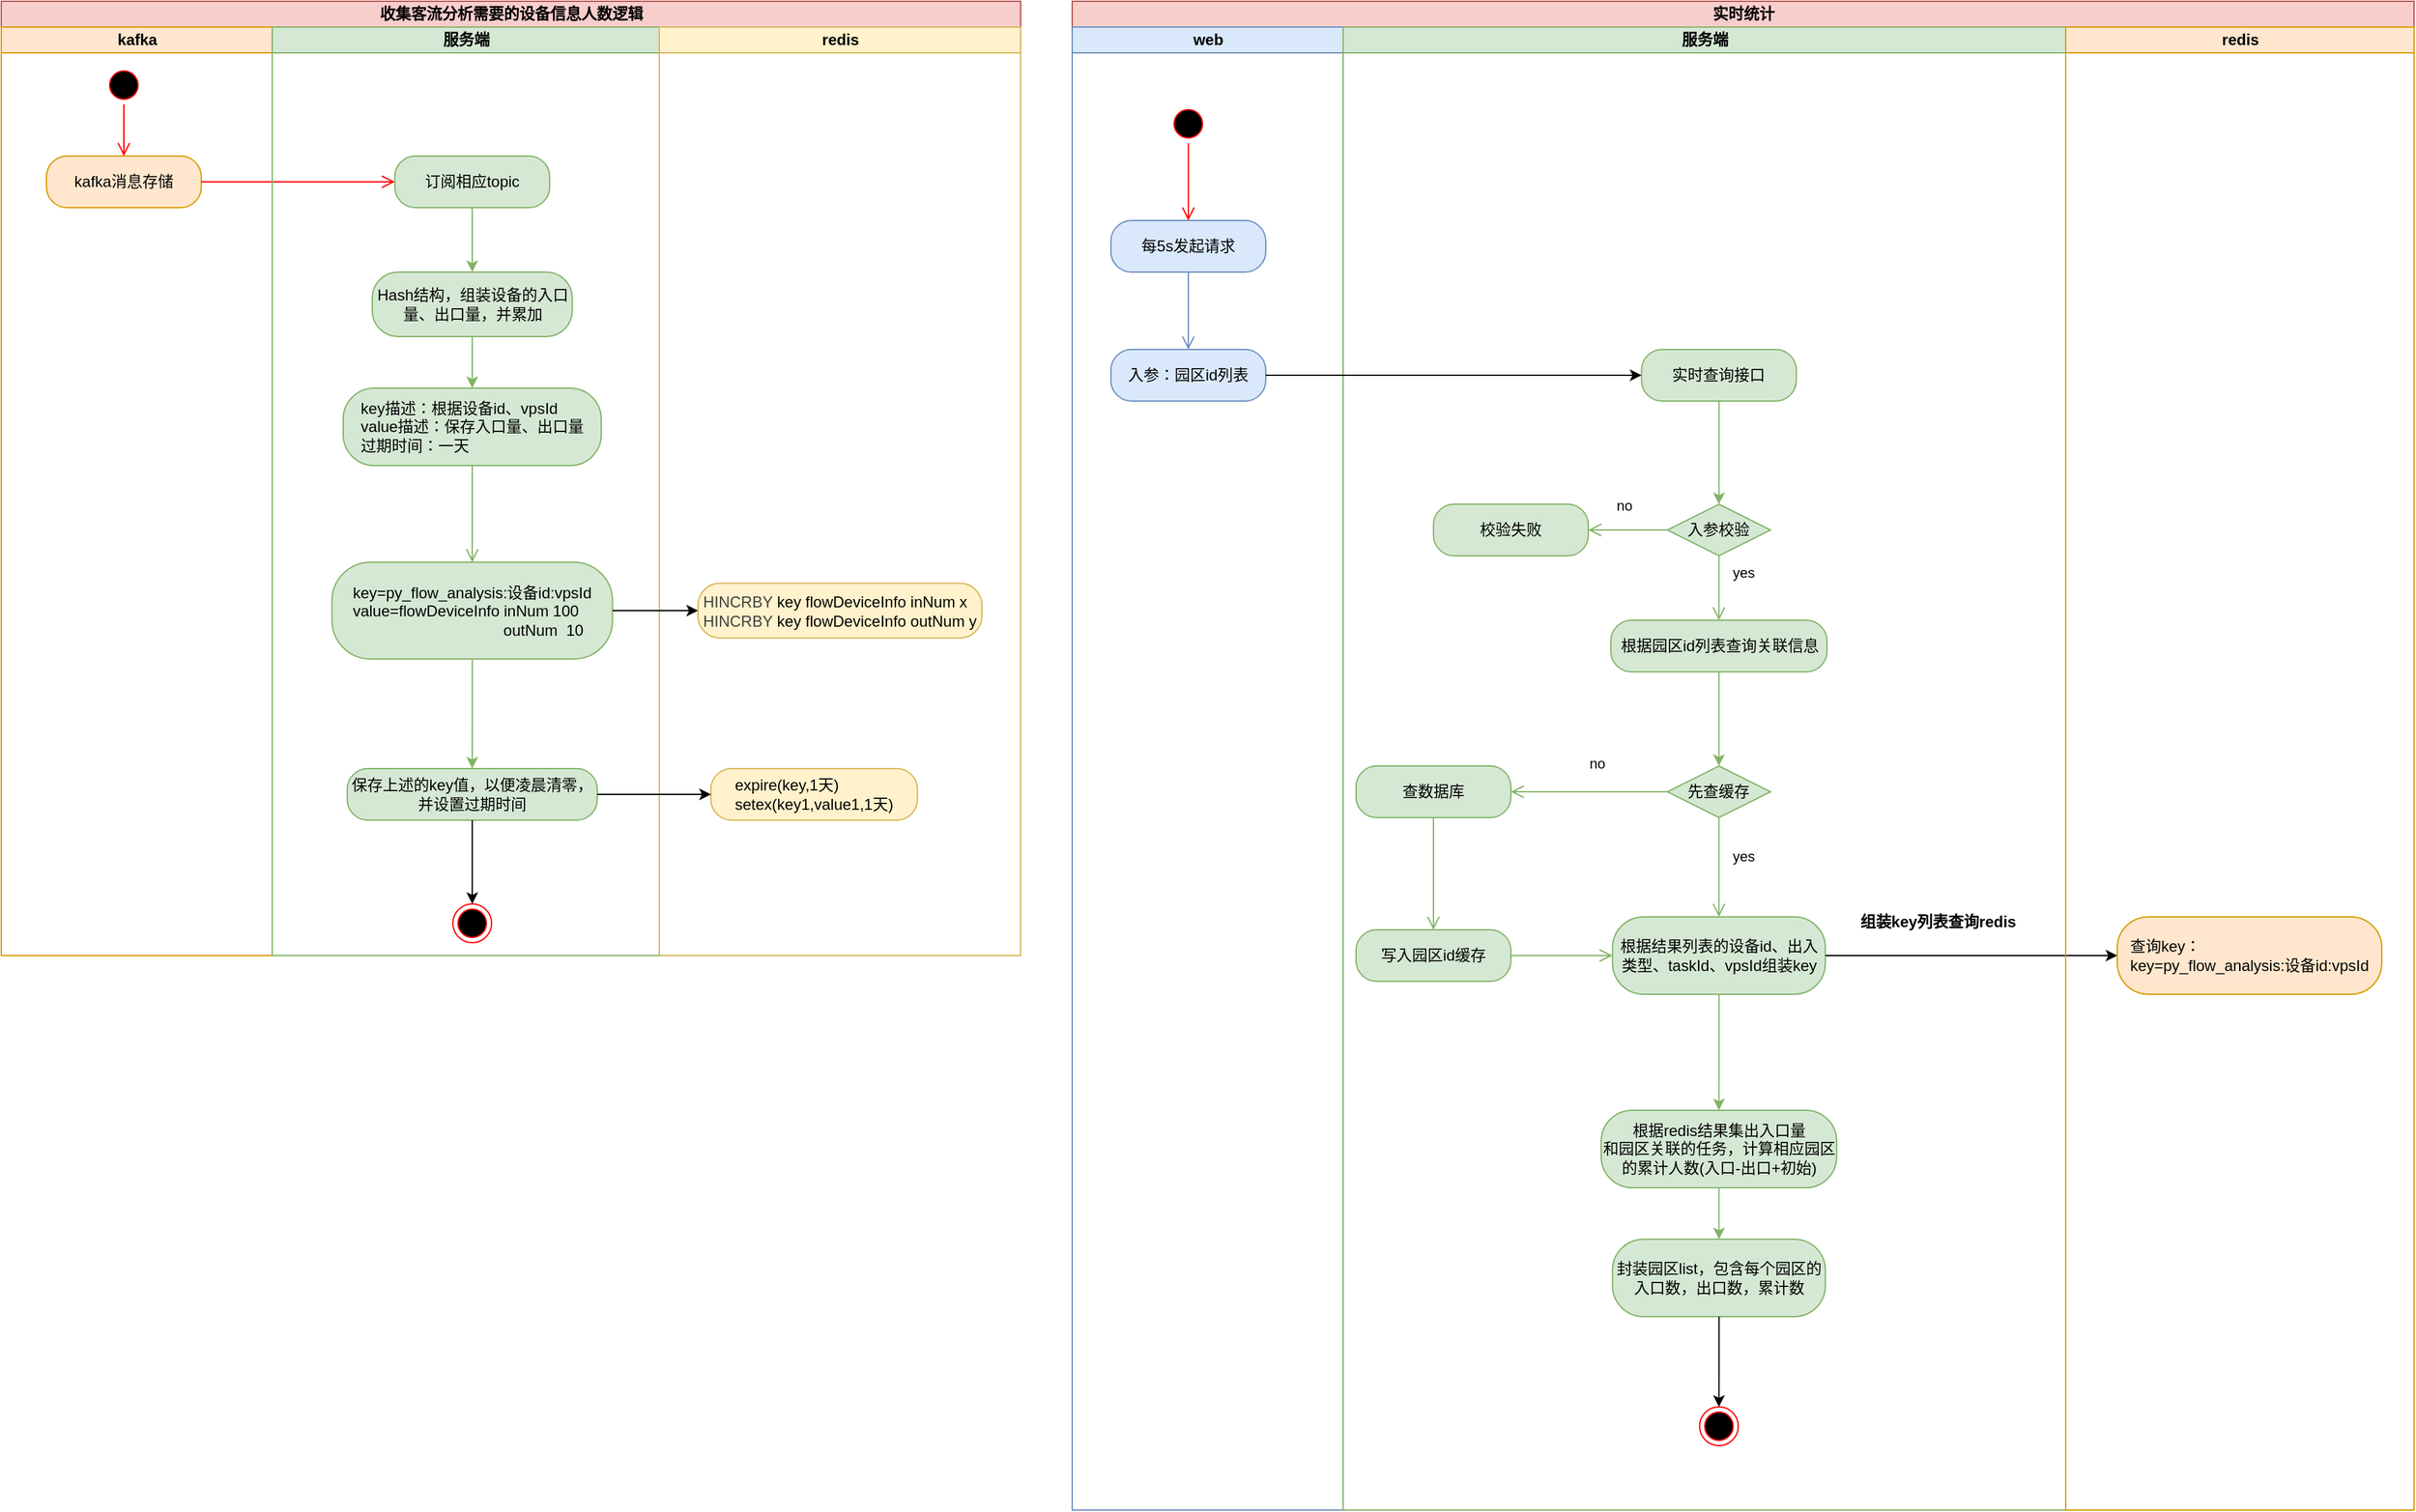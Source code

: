 <mxfile version="14.6.1" type="github">
  <diagram id="qJl6L_b8eQOdMOk2-5cf" name="Page-1">
    <mxGraphModel dx="2692" dy="547" grid="1" gridSize="10" guides="1" tooltips="1" connect="1" arrows="1" fold="1" page="1" pageScale="1" pageWidth="827" pageHeight="1169" math="0" shadow="0">
      <root>
        <mxCell id="0" />
        <mxCell id="1" parent="0" />
        <mxCell id="-hgWHhxbQMnMu8cg0Kyq-1" value="实时统计" style="swimlane;html=1;childLayout=stackLayout;resizeParent=1;resizeParentMax=0;startSize=20;fillColor=#f8cecc;strokeColor=#b85450;" parent="1" vertex="1">
          <mxGeometry x="-170" y="40" width="1040" height="1170" as="geometry" />
        </mxCell>
        <mxCell id="-hgWHhxbQMnMu8cg0Kyq-2" value="web" style="swimlane;html=1;startSize=20;fillColor=#dae8fc;strokeColor=#6c8ebf;" parent="-hgWHhxbQMnMu8cg0Kyq-1" vertex="1">
          <mxGeometry y="20" width="210" height="1150" as="geometry" />
        </mxCell>
        <mxCell id="-hgWHhxbQMnMu8cg0Kyq-5" value="" style="ellipse;html=1;shape=startState;fillColor=#000000;strokeColor=#ff0000;" parent="-hgWHhxbQMnMu8cg0Kyq-2" vertex="1">
          <mxGeometry x="75" y="60" width="30" height="30" as="geometry" />
        </mxCell>
        <mxCell id="-hgWHhxbQMnMu8cg0Kyq-6" value="" style="edgeStyle=orthogonalEdgeStyle;html=1;verticalAlign=bottom;endArrow=open;endSize=8;strokeColor=#ff0000;" parent="-hgWHhxbQMnMu8cg0Kyq-2" source="-hgWHhxbQMnMu8cg0Kyq-5" edge="1">
          <mxGeometry relative="1" as="geometry">
            <mxPoint x="90" y="150" as="targetPoint" />
          </mxGeometry>
        </mxCell>
        <mxCell id="-hgWHhxbQMnMu8cg0Kyq-8" value="每5s发起请求" style="rounded=1;whiteSpace=wrap;html=1;arcSize=40;fillColor=#dae8fc;strokeColor=#6c8ebf;" parent="-hgWHhxbQMnMu8cg0Kyq-2" vertex="1">
          <mxGeometry x="30" y="150" width="120" height="40" as="geometry" />
        </mxCell>
        <mxCell id="-hgWHhxbQMnMu8cg0Kyq-10" value="入参：园区id列表" style="rounded=1;whiteSpace=wrap;html=1;arcSize=40;fillColor=#dae8fc;strokeColor=#6c8ebf;" parent="-hgWHhxbQMnMu8cg0Kyq-2" vertex="1">
          <mxGeometry x="30.0" y="250.0" width="120" height="40" as="geometry" />
        </mxCell>
        <mxCell id="-hgWHhxbQMnMu8cg0Kyq-9" value="" style="edgeStyle=orthogonalEdgeStyle;html=1;verticalAlign=bottom;endArrow=open;endSize=8;strokeColor=#6c8ebf;fillColor=#dae8fc;" parent="-hgWHhxbQMnMu8cg0Kyq-2" source="-hgWHhxbQMnMu8cg0Kyq-8" target="-hgWHhxbQMnMu8cg0Kyq-10" edge="1">
          <mxGeometry relative="1" as="geometry">
            <mxPoint x="70" y="270" as="targetPoint" />
          </mxGeometry>
        </mxCell>
        <mxCell id="-hgWHhxbQMnMu8cg0Kyq-3" value="服务端" style="swimlane;html=1;startSize=20;fillColor=#d5e8d4;strokeColor=#82b366;" parent="-hgWHhxbQMnMu8cg0Kyq-1" vertex="1">
          <mxGeometry x="210" y="20" width="560" height="1150" as="geometry" />
        </mxCell>
        <mxCell id="-hgWHhxbQMnMu8cg0Kyq-21" value="实时查询接口" style="rounded=1;whiteSpace=wrap;html=1;arcSize=40;fillColor=#d5e8d4;strokeColor=#82b366;" parent="-hgWHhxbQMnMu8cg0Kyq-3" vertex="1">
          <mxGeometry x="231.25" y="250.0" width="120" height="40" as="geometry" />
        </mxCell>
        <mxCell id="-hgWHhxbQMnMu8cg0Kyq-27" value="入参校验" style="rhombus;whiteSpace=wrap;html=1;fillColor=#d5e8d4;strokeColor=#82b366;" parent="-hgWHhxbQMnMu8cg0Kyq-3" vertex="1">
          <mxGeometry x="251.25" y="370" width="80" height="40" as="geometry" />
        </mxCell>
        <mxCell id="-hgWHhxbQMnMu8cg0Kyq-28" value="no" style="edgeStyle=orthogonalEdgeStyle;html=1;align=left;verticalAlign=bottom;endArrow=open;endSize=8;strokeColor=#82b366;fillColor=#d5e8d4;entryX=1;entryY=0.5;entryDx=0;entryDy=0;" parent="-hgWHhxbQMnMu8cg0Kyq-3" source="-hgWHhxbQMnMu8cg0Kyq-27" edge="1" target="-hgWHhxbQMnMu8cg0Kyq-30">
          <mxGeometry x="0.347" y="-10" relative="1" as="geometry">
            <mxPoint x="391.25" y="390" as="targetPoint" />
            <mxPoint as="offset" />
          </mxGeometry>
        </mxCell>
        <mxCell id="-hgWHhxbQMnMu8cg0Kyq-29" value="yes" style="edgeStyle=orthogonalEdgeStyle;html=1;align=left;verticalAlign=top;endArrow=open;endSize=8;strokeColor=#82b366;fillColor=#d5e8d4;entryX=0.5;entryY=0;entryDx=0;entryDy=0;" parent="-hgWHhxbQMnMu8cg0Kyq-3" source="-hgWHhxbQMnMu8cg0Kyq-27" target="-hgWHhxbQMnMu8cg0Kyq-32" edge="1">
          <mxGeometry x="-1" y="9" relative="1" as="geometry">
            <mxPoint x="291.25" y="470" as="targetPoint" />
            <mxPoint as="offset" />
          </mxGeometry>
        </mxCell>
        <mxCell id="-hgWHhxbQMnMu8cg0Kyq-30" value="校验失败" style="rounded=1;whiteSpace=wrap;html=1;arcSize=40;fillColor=#d5e8d4;strokeColor=#82b366;" parent="-hgWHhxbQMnMu8cg0Kyq-3" vertex="1">
          <mxGeometry x="70" y="370" width="120" height="40" as="geometry" />
        </mxCell>
        <mxCell id="-hgWHhxbQMnMu8cg0Kyq-32" value="根据园区id列表查询关联信息" style="rounded=1;whiteSpace=wrap;html=1;arcSize=40;fillColor=#d5e8d4;strokeColor=#82b366;" parent="-hgWHhxbQMnMu8cg0Kyq-3" vertex="1">
          <mxGeometry x="207.5" y="460" width="167.5" height="40" as="geometry" />
        </mxCell>
        <mxCell id="-hgWHhxbQMnMu8cg0Kyq-37" value="根据结果列表的设备id、出入类型、taskId、vpsId组装key" style="rounded=1;whiteSpace=wrap;html=1;arcSize=40;fillColor=#d5e8d4;strokeColor=#82b366;" parent="-hgWHhxbQMnMu8cg0Kyq-3" vertex="1">
          <mxGeometry x="208.75" y="690" width="165" height="60" as="geometry" />
        </mxCell>
        <mxCell id="-hgWHhxbQMnMu8cg0Kyq-92" value="组装key列表查询redis" style="text;align=center;fontStyle=1;verticalAlign=middle;spacingLeft=3;spacingRight=3;strokeColor=none;rotatable=0;points=[[0,0.5],[1,0.5]];portConstraint=eastwest;" parent="-hgWHhxbQMnMu8cg0Kyq-3" vertex="1">
          <mxGeometry x="421.25" y="680" width="80" height="26" as="geometry" />
        </mxCell>
        <mxCell id="-hgWHhxbQMnMu8cg0Kyq-95" value="封装园区list，包含每个园区的入口数，出口数，累计数" style="rounded=1;whiteSpace=wrap;html=1;arcSize=40;fillColor=#d5e8d4;strokeColor=#82b366;" parent="-hgWHhxbQMnMu8cg0Kyq-3" vertex="1">
          <mxGeometry x="208.75" y="940" width="165" height="60" as="geometry" />
        </mxCell>
        <mxCell id="-hgWHhxbQMnMu8cg0Kyq-99" value="" style="ellipse;html=1;shape=endState;fillColor=#000000;strokeColor=#ff0000;" parent="-hgWHhxbQMnMu8cg0Kyq-3" vertex="1">
          <mxGeometry x="276.25" y="1070" width="30" height="30" as="geometry" />
        </mxCell>
        <mxCell id="AMpyyTw-c262N6vgCRRK-7" value="先查缓存" style="rhombus;whiteSpace=wrap;html=1;fillColor=#d5e8d4;strokeColor=#82b366;" vertex="1" parent="-hgWHhxbQMnMu8cg0Kyq-3">
          <mxGeometry x="251.25" y="573" width="80" height="40" as="geometry" />
        </mxCell>
        <mxCell id="AMpyyTw-c262N6vgCRRK-8" value="no" style="edgeStyle=orthogonalEdgeStyle;html=1;align=left;verticalAlign=bottom;endArrow=open;endSize=8;strokeColor=#82b366;entryX=1;entryY=0.5;entryDx=0;entryDy=0;fillColor=#d5e8d4;" edge="1" source="AMpyyTw-c262N6vgCRRK-7" parent="-hgWHhxbQMnMu8cg0Kyq-3" target="AMpyyTw-c262N6vgCRRK-11">
          <mxGeometry x="0.02" y="-13" relative="1" as="geometry">
            <mxPoint x="381.25" y="593" as="targetPoint" />
            <mxPoint as="offset" />
          </mxGeometry>
        </mxCell>
        <mxCell id="AMpyyTw-c262N6vgCRRK-9" value="yes" style="edgeStyle=orthogonalEdgeStyle;html=1;align=left;verticalAlign=top;endArrow=open;endSize=8;strokeColor=#82b366;entryX=0.5;entryY=0;entryDx=0;entryDy=0;fillColor=#d5e8d4;" edge="1" source="AMpyyTw-c262N6vgCRRK-7" parent="-hgWHhxbQMnMu8cg0Kyq-3" target="-hgWHhxbQMnMu8cg0Kyq-37">
          <mxGeometry x="-0.558" y="9" relative="1" as="geometry">
            <mxPoint x="291.25" y="643" as="targetPoint" />
            <mxPoint as="offset" />
          </mxGeometry>
        </mxCell>
        <mxCell id="AMpyyTw-c262N6vgCRRK-10" value="" style="edgeStyle=orthogonalEdgeStyle;rounded=0;orthogonalLoop=1;jettySize=auto;html=1;fillColor=#d5e8d4;strokeColor=#82b366;exitX=0.5;exitY=1;exitDx=0;exitDy=0;entryX=0.5;entryY=0;entryDx=0;entryDy=0;" edge="1" parent="-hgWHhxbQMnMu8cg0Kyq-3" source="-hgWHhxbQMnMu8cg0Kyq-32" target="AMpyyTw-c262N6vgCRRK-7">
          <mxGeometry relative="1" as="geometry">
            <mxPoint x="301.25" y="380" as="targetPoint" />
            <mxPoint x="301.25" y="300.0" as="sourcePoint" />
          </mxGeometry>
        </mxCell>
        <mxCell id="AMpyyTw-c262N6vgCRRK-11" value="查数据库" style="rounded=1;whiteSpace=wrap;html=1;arcSize=40;fillColor=#d5e8d4;strokeColor=#82b366;" vertex="1" parent="-hgWHhxbQMnMu8cg0Kyq-3">
          <mxGeometry x="10" y="573" width="120" height="40" as="geometry" />
        </mxCell>
        <mxCell id="AMpyyTw-c262N6vgCRRK-12" value="" style="edgeStyle=orthogonalEdgeStyle;html=1;verticalAlign=bottom;endArrow=open;endSize=8;strokeColor=#82b366;entryX=0.5;entryY=0;entryDx=0;entryDy=0;fillColor=#d5e8d4;" edge="1" source="AMpyyTw-c262N6vgCRRK-11" parent="-hgWHhxbQMnMu8cg0Kyq-3" target="AMpyyTw-c262N6vgCRRK-13">
          <mxGeometry relative="1" as="geometry">
            <mxPoint x="70" y="670" as="targetPoint" />
          </mxGeometry>
        </mxCell>
        <mxCell id="AMpyyTw-c262N6vgCRRK-13" value="写入园区id缓存" style="rounded=1;whiteSpace=wrap;html=1;arcSize=40;fillColor=#d5e8d4;strokeColor=#82b366;" vertex="1" parent="-hgWHhxbQMnMu8cg0Kyq-3">
          <mxGeometry x="10" y="700" width="120" height="40" as="geometry" />
        </mxCell>
        <mxCell id="AMpyyTw-c262N6vgCRRK-14" value="" style="edgeStyle=orthogonalEdgeStyle;html=1;verticalAlign=bottom;endArrow=open;endSize=8;strokeColor=#82b366;entryX=0;entryY=0.5;entryDx=0;entryDy=0;fillColor=#d5e8d4;" edge="1" source="AMpyyTw-c262N6vgCRRK-13" parent="-hgWHhxbQMnMu8cg0Kyq-3" target="-hgWHhxbQMnMu8cg0Kyq-37">
          <mxGeometry relative="1" as="geometry">
            <mxPoint x="70" y="770" as="targetPoint" />
          </mxGeometry>
        </mxCell>
        <mxCell id="-hgWHhxbQMnMu8cg0Kyq-35" value="" style="edgeStyle=orthogonalEdgeStyle;rounded=0;orthogonalLoop=1;jettySize=auto;html=1;exitX=1;exitY=0.5;exitDx=0;exitDy=0;" parent="-hgWHhxbQMnMu8cg0Kyq-1" target="-hgWHhxbQMnMu8cg0Kyq-34" edge="1" source="-hgWHhxbQMnMu8cg0Kyq-37">
          <mxGeometry relative="1" as="geometry">
            <mxPoint x="520" y="730" as="sourcePoint" />
          </mxGeometry>
        </mxCell>
        <mxCell id="-hgWHhxbQMnMu8cg0Kyq-4" value="redis" style="swimlane;html=1;startSize=20;fillColor=#ffe6cc;strokeColor=#d79b00;" parent="-hgWHhxbQMnMu8cg0Kyq-1" vertex="1">
          <mxGeometry x="770" y="20" width="270" height="1150" as="geometry">
            <mxRectangle x="240" y="20" width="30" height="460" as="alternateBounds" />
          </mxGeometry>
        </mxCell>
        <mxCell id="-hgWHhxbQMnMu8cg0Kyq-34" value="&lt;div style=&quot;text-align: left&quot;&gt;查询key：&lt;/div&gt;&lt;span style=&quot;text-align: left&quot;&gt;key=py_flow_analysis:设备id:vpsId&lt;/span&gt;" style="rounded=1;whiteSpace=wrap;html=1;arcSize=40;fillColor=#ffe6cc;strokeColor=#d79b00;" parent="-hgWHhxbQMnMu8cg0Kyq-4" vertex="1">
          <mxGeometry x="40" y="690" width="205" height="60" as="geometry" />
        </mxCell>
        <mxCell id="-hgWHhxbQMnMu8cg0Kyq-22" value="" style="edgeStyle=orthogonalEdgeStyle;rounded=0;orthogonalLoop=1;jettySize=auto;html=1;" parent="-hgWHhxbQMnMu8cg0Kyq-1" source="-hgWHhxbQMnMu8cg0Kyq-10" target="-hgWHhxbQMnMu8cg0Kyq-21" edge="1">
          <mxGeometry relative="1" as="geometry" />
        </mxCell>
        <mxCell id="-hgWHhxbQMnMu8cg0Kyq-26" value="" style="edgeStyle=orthogonalEdgeStyle;rounded=0;orthogonalLoop=1;jettySize=auto;html=1;fillColor=#d5e8d4;strokeColor=#82b366;" parent="1" source="-hgWHhxbQMnMu8cg0Kyq-21" edge="1">
          <mxGeometry relative="1" as="geometry">
            <mxPoint x="331.25" y="430" as="targetPoint" />
          </mxGeometry>
        </mxCell>
        <mxCell id="-hgWHhxbQMnMu8cg0Kyq-43" value="收集客流分析需要的设备信息人数逻辑" style="swimlane;html=1;childLayout=stackLayout;resizeParent=1;resizeParentMax=0;startSize=20;fillColor=#f8cecc;strokeColor=#b85450;" parent="1" vertex="1">
          <mxGeometry x="-1000" y="40" width="790" height="740" as="geometry" />
        </mxCell>
        <mxCell id="-hgWHhxbQMnMu8cg0Kyq-50" value="kafka" style="swimlane;html=1;startSize=20;fillColor=#ffe6cc;strokeColor=#d79b00;" parent="-hgWHhxbQMnMu8cg0Kyq-43" vertex="1">
          <mxGeometry y="20" width="210" height="720" as="geometry" />
        </mxCell>
        <mxCell id="-hgWHhxbQMnMu8cg0Kyq-69" value="kafka消息存储" style="rounded=1;whiteSpace=wrap;html=1;arcSize=40;fillColor=#ffe6cc;strokeColor=#d79b00;" parent="-hgWHhxbQMnMu8cg0Kyq-50" vertex="1">
          <mxGeometry x="35" y="100" width="120" height="40" as="geometry" />
        </mxCell>
        <mxCell id="-hgWHhxbQMnMu8cg0Kyq-79" value="" style="ellipse;html=1;shape=startState;fillColor=#000000;strokeColor=#ff0000;" parent="-hgWHhxbQMnMu8cg0Kyq-50" vertex="1">
          <mxGeometry x="80" y="30" width="30" height="30" as="geometry" />
        </mxCell>
        <mxCell id="-hgWHhxbQMnMu8cg0Kyq-80" value="" style="edgeStyle=orthogonalEdgeStyle;html=1;verticalAlign=bottom;endArrow=open;endSize=8;strokeColor=#ff0000;entryX=0.5;entryY=0;entryDx=0;entryDy=0;" parent="-hgWHhxbQMnMu8cg0Kyq-50" source="-hgWHhxbQMnMu8cg0Kyq-79" target="-hgWHhxbQMnMu8cg0Kyq-69" edge="1">
          <mxGeometry relative="1" as="geometry">
            <mxPoint x="95" y="120" as="targetPoint" />
          </mxGeometry>
        </mxCell>
        <mxCell id="-hgWHhxbQMnMu8cg0Kyq-70" value="" style="edgeStyle=orthogonalEdgeStyle;html=1;verticalAlign=bottom;endArrow=open;endSize=8;strokeColor=#ff0000;" parent="-hgWHhxbQMnMu8cg0Kyq-43" source="-hgWHhxbQMnMu8cg0Kyq-69" target="-hgWHhxbQMnMu8cg0Kyq-71" edge="1">
          <mxGeometry relative="1" as="geometry">
            <mxPoint x="510" y="140" as="targetPoint" />
          </mxGeometry>
        </mxCell>
        <mxCell id="-hgWHhxbQMnMu8cg0Kyq-60" value="服务端" style="swimlane;html=1;startSize=20;fillColor=#d5e8d4;strokeColor=#82b366;" parent="-hgWHhxbQMnMu8cg0Kyq-43" vertex="1">
          <mxGeometry x="210" y="20" width="300" height="720" as="geometry">
            <mxRectangle x="240" y="20" width="30" height="460" as="alternateBounds" />
          </mxGeometry>
        </mxCell>
        <mxCell id="-hgWHhxbQMnMu8cg0Kyq-61" value="&lt;div style=&quot;text-align: left&quot;&gt;&lt;span&gt;key=py_flow_analysis:设备id:vpsId&lt;/span&gt;&lt;br&gt;&lt;/div&gt;&lt;div style=&quot;text-align: left&quot;&gt;&lt;span&gt;value=flowDeviceInfo inNum 100&lt;/span&gt;&lt;/div&gt;&lt;div style=&quot;text-align: left&quot;&gt;&lt;span&gt;&amp;nbsp; &amp;nbsp; &amp;nbsp; &amp;nbsp; &amp;nbsp; &amp;nbsp; &amp;nbsp; &amp;nbsp; &amp;nbsp; &amp;nbsp; &amp;nbsp; &amp;nbsp; &amp;nbsp; &amp;nbsp; &amp;nbsp; &amp;nbsp; &amp;nbsp; &amp;nbsp;outNum&amp;nbsp; 10&lt;br&gt;&lt;/span&gt;&lt;/div&gt;" style="rounded=1;whiteSpace=wrap;html=1;arcSize=40;fillColor=#d5e8d4;strokeColor=#82b366;" parent="-hgWHhxbQMnMu8cg0Kyq-60" vertex="1">
          <mxGeometry x="46.25" y="415" width="217.5" height="75" as="geometry" />
        </mxCell>
        <mxCell id="-hgWHhxbQMnMu8cg0Kyq-63" value="" style="edgeStyle=orthogonalEdgeStyle;html=1;verticalAlign=bottom;endArrow=open;endSize=8;strokeColor=#82b366;entryX=0.5;entryY=0;entryDx=0;entryDy=0;exitX=0.5;exitY=1;exitDx=0;exitDy=0;fillColor=#d5e8d4;" parent="-hgWHhxbQMnMu8cg0Kyq-60" source="-hgWHhxbQMnMu8cg0Kyq-74" target="-hgWHhxbQMnMu8cg0Kyq-61" edge="1">
          <mxGeometry relative="1" as="geometry">
            <mxPoint x="162.5" y="520" as="targetPoint" />
            <mxPoint x="162.5" y="490.0" as="sourcePoint" />
          </mxGeometry>
        </mxCell>
        <mxCell id="-hgWHhxbQMnMu8cg0Kyq-74" value="&lt;div style=&quot;text-align: left&quot;&gt;key描述：根据设备id、vpsId&lt;/div&gt;&lt;span&gt;&lt;div style=&quot;text-align: left&quot;&gt;value描述：保存入口量、出口量&lt;/div&gt;&lt;div style=&quot;text-align: left&quot;&gt;过期时间：一天&lt;/div&gt;&lt;/span&gt;" style="rounded=1;whiteSpace=wrap;html=1;arcSize=40;fillColor=#d5e8d4;strokeColor=#82b366;" parent="-hgWHhxbQMnMu8cg0Kyq-60" vertex="1">
          <mxGeometry x="55" y="280" width="200" height="60" as="geometry" />
        </mxCell>
        <mxCell id="-hgWHhxbQMnMu8cg0Kyq-71" value="订阅相应topic" style="rounded=1;whiteSpace=wrap;html=1;arcSize=40;fillColor=#d5e8d4;strokeColor=#82b366;" parent="-hgWHhxbQMnMu8cg0Kyq-60" vertex="1">
          <mxGeometry x="95" y="100" width="120" height="40" as="geometry" />
        </mxCell>
        <mxCell id="-hgWHhxbQMnMu8cg0Kyq-72" value="&lt;span style=&quot;text-align: left&quot;&gt;Hash结构，&lt;/span&gt;组装设备的入口量、出口量，并累加" style="rounded=1;whiteSpace=wrap;html=1;arcSize=40;fillColor=#d5e8d4;strokeColor=#82b366;" parent="-hgWHhxbQMnMu8cg0Kyq-60" vertex="1">
          <mxGeometry x="77.51" y="190" width="155" height="50" as="geometry" />
        </mxCell>
        <mxCell id="-hgWHhxbQMnMu8cg0Kyq-75" value="" style="edgeStyle=orthogonalEdgeStyle;rounded=0;orthogonalLoop=1;jettySize=auto;html=1;fillColor=#d5e8d4;strokeColor=#82b366;" parent="-hgWHhxbQMnMu8cg0Kyq-60" source="-hgWHhxbQMnMu8cg0Kyq-72" target="-hgWHhxbQMnMu8cg0Kyq-74" edge="1">
          <mxGeometry relative="1" as="geometry" />
        </mxCell>
        <mxCell id="-hgWHhxbQMnMu8cg0Kyq-73" value="" style="edgeStyle=orthogonalEdgeStyle;rounded=0;orthogonalLoop=1;jettySize=auto;html=1;fillColor=#d5e8d4;strokeColor=#82b366;" parent="-hgWHhxbQMnMu8cg0Kyq-60" source="-hgWHhxbQMnMu8cg0Kyq-71" target="-hgWHhxbQMnMu8cg0Kyq-72" edge="1">
          <mxGeometry relative="1" as="geometry" />
        </mxCell>
        <mxCell id="-hgWHhxbQMnMu8cg0Kyq-81" value="&lt;div&gt;保存上述的key值，以便凌晨清零，并设置过期时间&lt;/div&gt;" style="rounded=1;whiteSpace=wrap;html=1;arcSize=40;fillColor=#d5e8d4;strokeColor=#82b366;align=center;" parent="-hgWHhxbQMnMu8cg0Kyq-60" vertex="1">
          <mxGeometry x="58.13" y="575" width="193.75" height="40" as="geometry" />
        </mxCell>
        <mxCell id="-hgWHhxbQMnMu8cg0Kyq-82" value="" style="edgeStyle=orthogonalEdgeStyle;rounded=0;orthogonalLoop=1;jettySize=auto;html=1;fillColor=#d5e8d4;strokeColor=#82b366;" parent="-hgWHhxbQMnMu8cg0Kyq-60" source="-hgWHhxbQMnMu8cg0Kyq-61" target="-hgWHhxbQMnMu8cg0Kyq-81" edge="1">
          <mxGeometry relative="1" as="geometry" />
        </mxCell>
        <mxCell id="-hgWHhxbQMnMu8cg0Kyq-85" value="" style="ellipse;html=1;shape=endState;fillColor=#000000;strokeColor=#ff0000;" parent="-hgWHhxbQMnMu8cg0Kyq-60" vertex="1">
          <mxGeometry x="140.01" y="680" width="30" height="30" as="geometry" />
        </mxCell>
        <mxCell id="-hgWHhxbQMnMu8cg0Kyq-84" value="" style="edgeStyle=orthogonalEdgeStyle;rounded=0;orthogonalLoop=1;jettySize=auto;html=1;entryX=0.5;entryY=0;entryDx=0;entryDy=0;" parent="-hgWHhxbQMnMu8cg0Kyq-60" source="-hgWHhxbQMnMu8cg0Kyq-81" target="-hgWHhxbQMnMu8cg0Kyq-85" edge="1">
          <mxGeometry relative="1" as="geometry">
            <mxPoint x="155.005" y="690" as="targetPoint" />
          </mxGeometry>
        </mxCell>
        <mxCell id="-hgWHhxbQMnMu8cg0Kyq-64" value="redis" style="swimlane;html=1;startSize=20;fillColor=#fff2cc;strokeColor=#d6b656;" parent="-hgWHhxbQMnMu8cg0Kyq-43" vertex="1">
          <mxGeometry x="510" y="20" width="280" height="720" as="geometry">
            <mxRectangle x="240" y="20" width="30" height="460" as="alternateBounds" />
          </mxGeometry>
        </mxCell>
        <mxCell id="-hgWHhxbQMnMu8cg0Kyq-76" value="&lt;div style=&quot;text-align: left&quot;&gt;&lt;span style=&quot;color: rgb(64 , 64 , 64) ; font-family: , &amp;#34;menlo&amp;#34; , &amp;#34;monaco&amp;#34; , &amp;#34;consolas&amp;#34; , &amp;#34;liberation mono&amp;#34; , &amp;#34;courier new&amp;#34; , &amp;#34;courier&amp;#34; , monospace&quot;&gt;HINCRBY&amp;nbsp;&lt;/span&gt;key flowDeviceInfo&amp;nbsp;inNum x&lt;/div&gt;&lt;div style=&quot;text-align: left&quot;&gt;&lt;span style=&quot;color: rgb(64 , 64 , 64)&quot;&gt;HINCRBY&amp;nbsp;&lt;/span&gt;key flowDeviceInfo outNum y&lt;br&gt;&lt;/div&gt;" style="rounded=1;whiteSpace=wrap;html=1;arcSize=40;fillColor=#fff2cc;strokeColor=#d6b656;" parent="-hgWHhxbQMnMu8cg0Kyq-64" vertex="1">
          <mxGeometry x="30" y="431.25" width="220" height="42.5" as="geometry" />
        </mxCell>
        <mxCell id="-hgWHhxbQMnMu8cg0Kyq-89" value="&lt;div style=&quot;text-align: left&quot;&gt;expire(key,1天)&lt;br&gt;&lt;/div&gt;&lt;div style=&quot;text-align: left&quot;&gt;setex(key1,value1,1天)&lt;/div&gt;" style="rounded=1;whiteSpace=wrap;html=1;arcSize=40;fillColor=#fff2cc;strokeColor=#d6b656;" parent="-hgWHhxbQMnMu8cg0Kyq-64" vertex="1">
          <mxGeometry x="40" y="575" width="160" height="40" as="geometry" />
        </mxCell>
        <mxCell id="-hgWHhxbQMnMu8cg0Kyq-77" value="" style="edgeStyle=orthogonalEdgeStyle;rounded=0;orthogonalLoop=1;jettySize=auto;html=1;" parent="-hgWHhxbQMnMu8cg0Kyq-43" source="-hgWHhxbQMnMu8cg0Kyq-61" target="-hgWHhxbQMnMu8cg0Kyq-76" edge="1">
          <mxGeometry relative="1" as="geometry" />
        </mxCell>
        <mxCell id="-hgWHhxbQMnMu8cg0Kyq-87" value="" style="edgeStyle=orthogonalEdgeStyle;rounded=0;orthogonalLoop=1;jettySize=auto;html=1;entryX=0;entryY=0.5;entryDx=0;entryDy=0;exitX=1;exitY=0.5;exitDx=0;exitDy=0;" parent="-hgWHhxbQMnMu8cg0Kyq-43" source="-hgWHhxbQMnMu8cg0Kyq-81" target="-hgWHhxbQMnMu8cg0Kyq-89" edge="1">
          <mxGeometry relative="1" as="geometry">
            <mxPoint x="462" y="610" as="sourcePoint" />
            <mxPoint x="550" y="615" as="targetPoint" />
          </mxGeometry>
        </mxCell>
        <mxCell id="-hgWHhxbQMnMu8cg0Kyq-96" value="" style="edgeStyle=orthogonalEdgeStyle;rounded=0;orthogonalLoop=1;jettySize=auto;html=1;fillColor=#d5e8d4;strokeColor=#82b366;" parent="1" source="-hgWHhxbQMnMu8cg0Kyq-93" target="-hgWHhxbQMnMu8cg0Kyq-95" edge="1">
          <mxGeometry relative="1" as="geometry" />
        </mxCell>
        <mxCell id="-hgWHhxbQMnMu8cg0Kyq-93" value="根据redis结果集出入口量&lt;br&gt;和园区关联的任务，计算相应园区的累计人数(入口-出口+初始)" style="rounded=1;whiteSpace=wrap;html=1;arcSize=40;fillColor=#d5e8d4;strokeColor=#82b366;" parent="1" vertex="1">
          <mxGeometry x="240" y="900" width="182.5" height="60" as="geometry" />
        </mxCell>
        <mxCell id="-hgWHhxbQMnMu8cg0Kyq-94" value="" style="edgeStyle=orthogonalEdgeStyle;rounded=0;orthogonalLoop=1;jettySize=auto;html=1;fillColor=#d5e8d4;strokeColor=#82b366;" parent="1" source="-hgWHhxbQMnMu8cg0Kyq-37" target="-hgWHhxbQMnMu8cg0Kyq-93" edge="1">
          <mxGeometry relative="1" as="geometry" />
        </mxCell>
        <mxCell id="-hgWHhxbQMnMu8cg0Kyq-98" value="" style="edgeStyle=orthogonalEdgeStyle;rounded=0;orthogonalLoop=1;jettySize=auto;html=1;" parent="1" source="-hgWHhxbQMnMu8cg0Kyq-95" edge="1">
          <mxGeometry relative="1" as="geometry">
            <mxPoint x="331.25" y="1130" as="targetPoint" />
          </mxGeometry>
        </mxCell>
      </root>
    </mxGraphModel>
  </diagram>
</mxfile>
